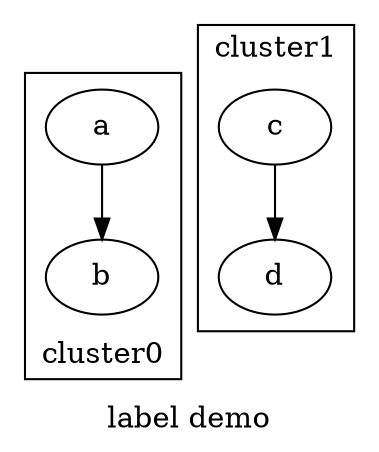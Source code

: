 digraph G {
  label = "label demo";
  subgraph cluster0 {
    a;
    b;
    a->b;
    label = "cluster0";
    labelloc="bottom";
  }
  subgraph cluster1 {
    c;
    d;
    c->d;
    label = "cluster1";
  }
}
